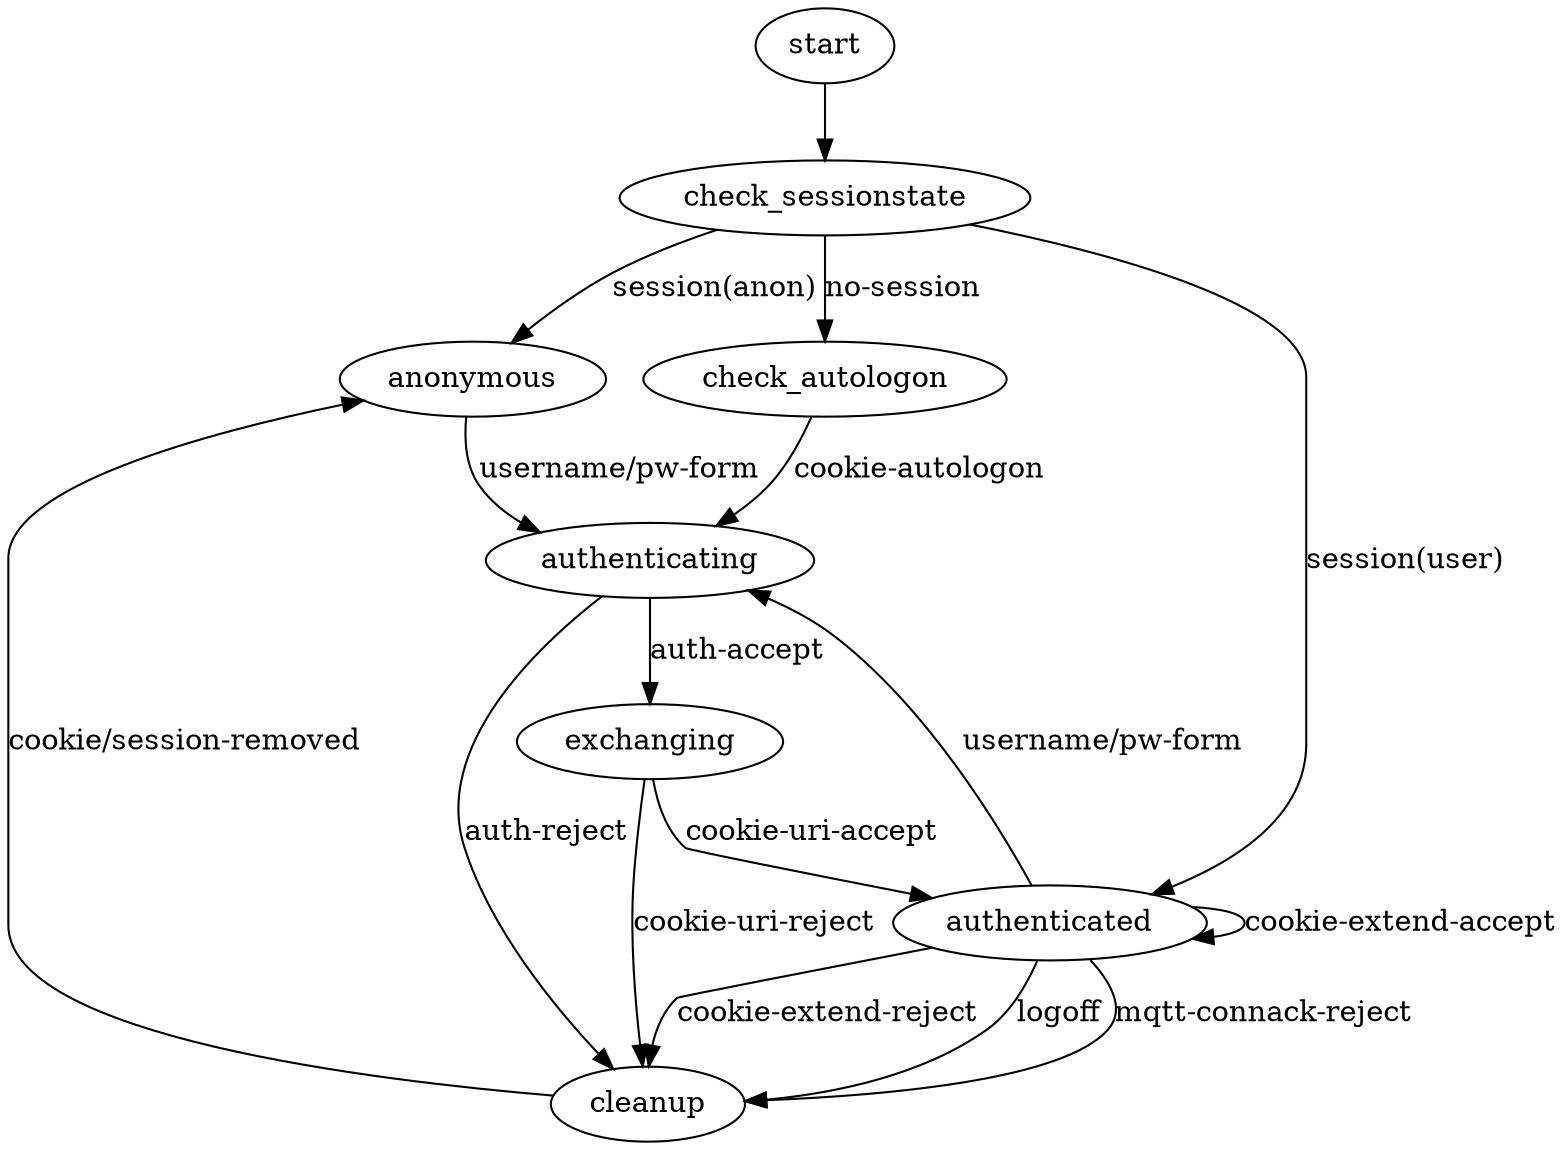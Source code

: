 digraph auth_worker {
    start -> check_sessionstate;

    check_sessionstate -> anonymous [label="session(anon)"];
    check_sessionstate -> authenticated [label="session(user)"];
    check_sessionstate -> check_autologon [label="no-session"];

    check_autologon -> authenticating [label="cookie-autologon"];

    anonymous -> authenticating [label="username/pw-form"];

    authenticating -> exchanging [label="auth-accept"];
    authenticating -> cleanup [label="auth-reject"];

    exchanging -> cleanup [label="cookie-uri-reject"];
    exchanging -> authenticated [label="cookie-uri-accept"];

    authenticated -> cleanup [label="logoff"];
    authenticated -> cleanup [label="mqtt-connack-reject"];

    authenticated -> authenticating [label="username/pw-form"];
    authenticated -> authenticated [label="cookie-extend-accept"];
    authenticated -> cleanup [label="cookie-extend-reject"];

    cleanup -> anonymous [label="cookie/session-removed"];
}
